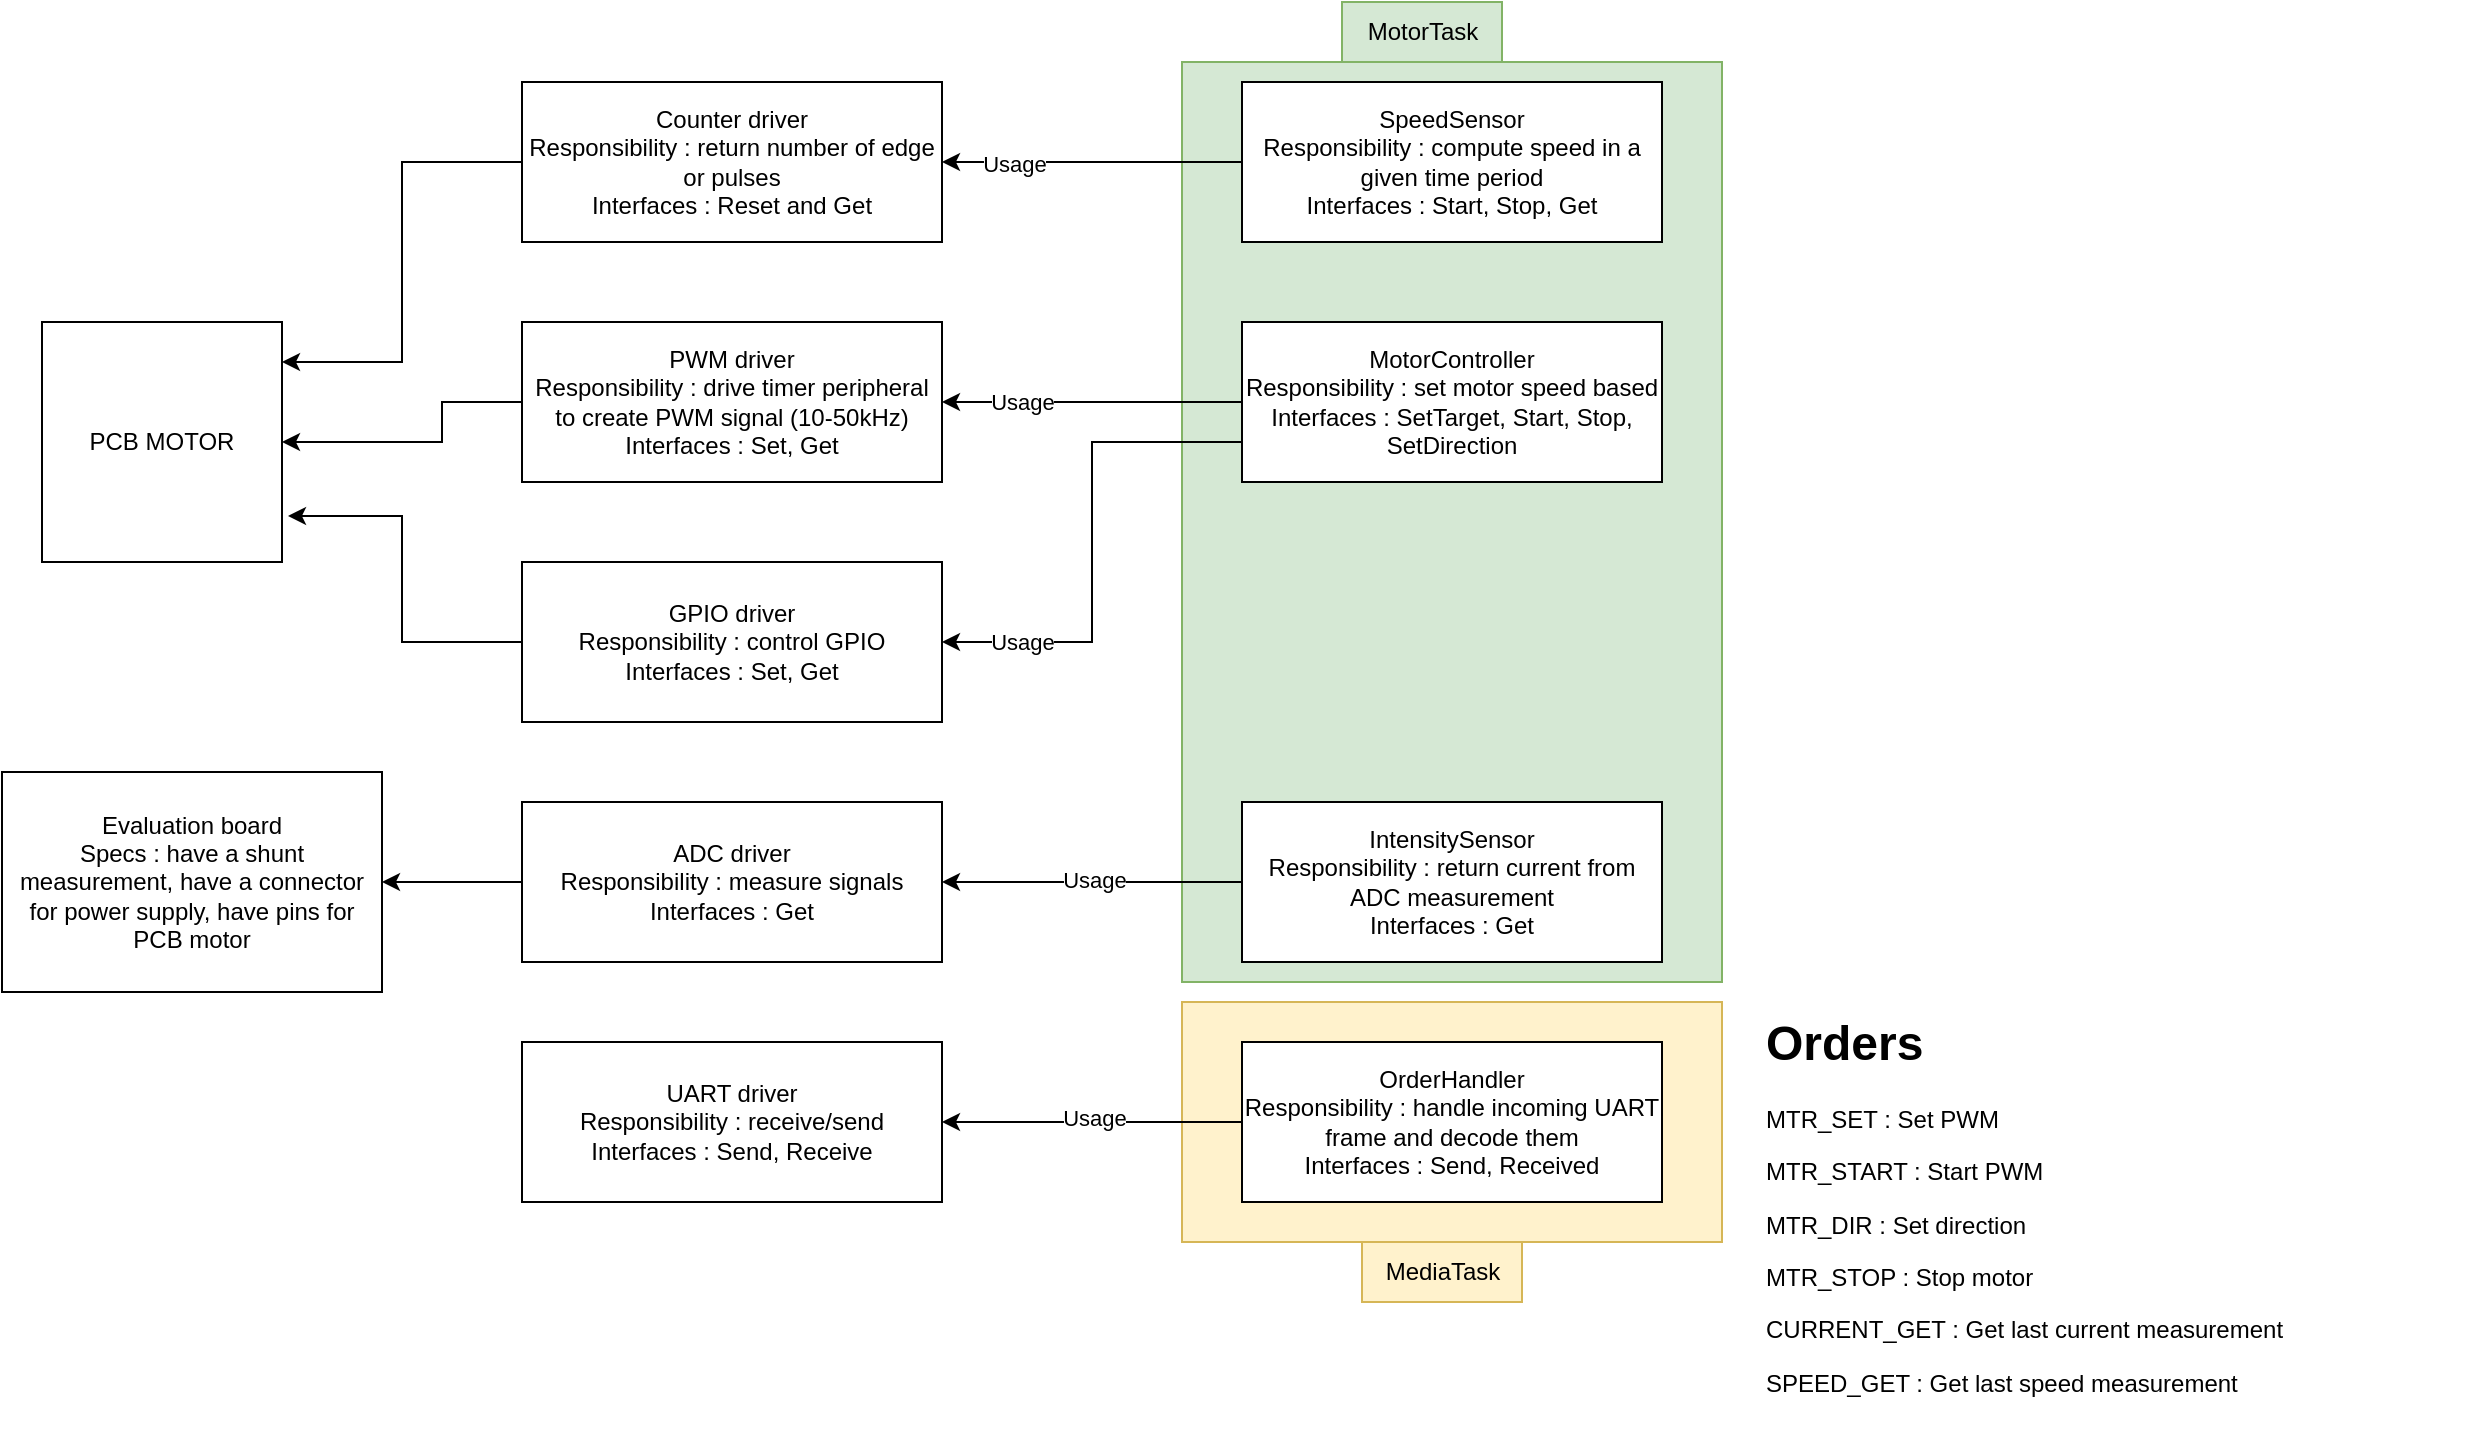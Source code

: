 <mxfile version="25.0.1">
  <diagram name="Page-1" id="ArqOE6ofjkgP0MMBviRK">
    <mxGraphModel dx="1434" dy="746" grid="1" gridSize="10" guides="1" tooltips="1" connect="1" arrows="1" fold="1" page="1" pageScale="1" pageWidth="827" pageHeight="1169" math="0" shadow="0">
      <root>
        <mxCell id="0" />
        <mxCell id="1" parent="0" />
        <mxCell id="9HFbujriLo5Ycom7uT8S-28" value="" style="rounded=0;whiteSpace=wrap;html=1;fillColor=#fff2cc;strokeColor=#d6b656;" vertex="1" parent="1">
          <mxGeometry x="610" y="660" width="270" height="120" as="geometry" />
        </mxCell>
        <mxCell id="9HFbujriLo5Ycom7uT8S-27" value="" style="rounded=0;whiteSpace=wrap;html=1;fillColor=#d5e8d4;strokeColor=#82b366;" vertex="1" parent="1">
          <mxGeometry x="610" y="190" width="270" height="460" as="geometry" />
        </mxCell>
        <mxCell id="9HFbujriLo5Ycom7uT8S-1" value="PCB MOTOR" style="whiteSpace=wrap;html=1;aspect=fixed;" vertex="1" parent="1">
          <mxGeometry x="40" y="320" width="120" height="120" as="geometry" />
        </mxCell>
        <mxCell id="9HFbujriLo5Ycom7uT8S-11" style="edgeStyle=orthogonalEdgeStyle;rounded=0;orthogonalLoop=1;jettySize=auto;html=1;exitX=0;exitY=0.5;exitDx=0;exitDy=0;entryX=1;entryY=0.5;entryDx=0;entryDy=0;" edge="1" parent="1" source="9HFbujriLo5Ycom7uT8S-2" target="9HFbujriLo5Ycom7uT8S-3">
          <mxGeometry relative="1" as="geometry" />
        </mxCell>
        <mxCell id="9HFbujriLo5Ycom7uT8S-16" value="Usage" style="edgeLabel;html=1;align=center;verticalAlign=middle;resizable=0;points=[];" vertex="1" connectable="0" parent="9HFbujriLo5Ycom7uT8S-11">
          <mxGeometry x="0.52" y="1" relative="1" as="geometry">
            <mxPoint as="offset" />
          </mxGeometry>
        </mxCell>
        <mxCell id="9HFbujriLo5Ycom7uT8S-2" value="SpeedSensor&lt;br&gt;Responsibility : compute speed in a given time period&lt;div&gt;Interfaces : Start, Stop, Get&lt;/div&gt;" style="rounded=0;whiteSpace=wrap;html=1;" vertex="1" parent="1">
          <mxGeometry x="640" y="200" width="210" height="80" as="geometry" />
        </mxCell>
        <mxCell id="9HFbujriLo5Ycom7uT8S-18" style="edgeStyle=orthogonalEdgeStyle;rounded=0;orthogonalLoop=1;jettySize=auto;html=1;exitX=0;exitY=0.5;exitDx=0;exitDy=0;" edge="1" parent="1" source="9HFbujriLo5Ycom7uT8S-3">
          <mxGeometry relative="1" as="geometry">
            <mxPoint x="160" y="340" as="targetPoint" />
            <Array as="points">
              <mxPoint x="220" y="240" />
              <mxPoint x="220" y="340" />
              <mxPoint x="160" y="340" />
            </Array>
          </mxGeometry>
        </mxCell>
        <mxCell id="9HFbujriLo5Ycom7uT8S-3" value="Counter driver&lt;br&gt;Responsibility : return number of edge or pulses&lt;div&gt;Interfaces : Reset and Get&lt;/div&gt;" style="rounded=0;whiteSpace=wrap;html=1;" vertex="1" parent="1">
          <mxGeometry x="280" y="200" width="210" height="80" as="geometry" />
        </mxCell>
        <mxCell id="9HFbujriLo5Ycom7uT8S-4" value="PWM driver&lt;br&gt;Responsibility : drive timer peripheral to create PWM signal (10-50kHz)&lt;div&gt;Interfaces : Set, Get&lt;/div&gt;" style="rounded=0;whiteSpace=wrap;html=1;" vertex="1" parent="1">
          <mxGeometry x="280" y="320" width="210" height="80" as="geometry" />
        </mxCell>
        <mxCell id="9HFbujriLo5Ycom7uT8S-9" style="edgeStyle=orthogonalEdgeStyle;rounded=0;orthogonalLoop=1;jettySize=auto;html=1;exitX=0;exitY=0.5;exitDx=0;exitDy=0;entryX=1;entryY=0.5;entryDx=0;entryDy=0;" edge="1" parent="1" source="9HFbujriLo5Ycom7uT8S-5" target="9HFbujriLo5Ycom7uT8S-4">
          <mxGeometry relative="1" as="geometry" />
        </mxCell>
        <mxCell id="9HFbujriLo5Ycom7uT8S-15" value="Usage" style="edgeLabel;html=1;align=center;verticalAlign=middle;resizable=0;points=[];" vertex="1" connectable="0" parent="9HFbujriLo5Ycom7uT8S-9">
          <mxGeometry x="0.64" y="-4" relative="1" as="geometry">
            <mxPoint x="13" y="4" as="offset" />
          </mxGeometry>
        </mxCell>
        <mxCell id="9HFbujriLo5Ycom7uT8S-10" style="edgeStyle=orthogonalEdgeStyle;rounded=0;orthogonalLoop=1;jettySize=auto;html=1;exitX=0;exitY=0.75;exitDx=0;exitDy=0;entryX=1;entryY=0.5;entryDx=0;entryDy=0;" edge="1" parent="1" source="9HFbujriLo5Ycom7uT8S-5" target="9HFbujriLo5Ycom7uT8S-7">
          <mxGeometry relative="1" as="geometry" />
        </mxCell>
        <mxCell id="9HFbujriLo5Ycom7uT8S-14" value="Usage" style="edgeLabel;html=1;align=center;verticalAlign=middle;resizable=0;points=[];" vertex="1" connectable="0" parent="9HFbujriLo5Ycom7uT8S-10">
          <mxGeometry x="0.528" y="-2" relative="1" as="geometry">
            <mxPoint x="-19" y="2" as="offset" />
          </mxGeometry>
        </mxCell>
        <mxCell id="9HFbujriLo5Ycom7uT8S-5" value="MotorController&lt;div&gt;Responsibility : set motor speed based&lt;/div&gt;&lt;div&gt;Interfaces : SetTarget, Start, Stop, SetDirection&lt;/div&gt;" style="rounded=0;whiteSpace=wrap;html=1;" vertex="1" parent="1">
          <mxGeometry x="640" y="320" width="210" height="80" as="geometry" />
        </mxCell>
        <mxCell id="9HFbujriLo5Ycom7uT8S-21" style="edgeStyle=orthogonalEdgeStyle;rounded=0;orthogonalLoop=1;jettySize=auto;html=1;" edge="1" parent="1" source="9HFbujriLo5Ycom7uT8S-6">
          <mxGeometry relative="1" as="geometry">
            <mxPoint x="210" y="600" as="targetPoint" />
          </mxGeometry>
        </mxCell>
        <mxCell id="9HFbujriLo5Ycom7uT8S-6" value="ADC driver&lt;br&gt;Responsibility : measure signals&lt;div&gt;Interfaces : Get&lt;/div&gt;" style="rounded=0;whiteSpace=wrap;html=1;" vertex="1" parent="1">
          <mxGeometry x="280" y="560" width="210" height="80" as="geometry" />
        </mxCell>
        <mxCell id="9HFbujriLo5Ycom7uT8S-7" value="GPIO driver&lt;br&gt;Responsibility : control GPIO&lt;div&gt;Interfaces : Set, Get&lt;/div&gt;" style="rounded=0;whiteSpace=wrap;html=1;" vertex="1" parent="1">
          <mxGeometry x="280" y="440" width="210" height="80" as="geometry" />
        </mxCell>
        <mxCell id="9HFbujriLo5Ycom7uT8S-12" style="edgeStyle=orthogonalEdgeStyle;rounded=0;orthogonalLoop=1;jettySize=auto;html=1;exitX=0;exitY=0.5;exitDx=0;exitDy=0;entryX=1;entryY=0.5;entryDx=0;entryDy=0;" edge="1" parent="1" source="9HFbujriLo5Ycom7uT8S-8" target="9HFbujriLo5Ycom7uT8S-6">
          <mxGeometry relative="1" as="geometry" />
        </mxCell>
        <mxCell id="9HFbujriLo5Ycom7uT8S-13" value="Usage" style="edgeLabel;html=1;align=center;verticalAlign=middle;resizable=0;points=[];" vertex="1" connectable="0" parent="9HFbujriLo5Ycom7uT8S-12">
          <mxGeometry x="-0.013" y="-1" relative="1" as="geometry">
            <mxPoint as="offset" />
          </mxGeometry>
        </mxCell>
        <mxCell id="9HFbujriLo5Ycom7uT8S-8" value="IntensitySensor&lt;br&gt;Responsibility : return current from ADC measurement&lt;div&gt;Interfaces : Get&lt;/div&gt;" style="rounded=0;whiteSpace=wrap;html=1;" vertex="1" parent="1">
          <mxGeometry x="640" y="560" width="210" height="80" as="geometry" />
        </mxCell>
        <mxCell id="9HFbujriLo5Ycom7uT8S-17" value="UART driver&lt;br&gt;Responsibility : receive/send&lt;div&gt;Interfaces : Send, Receive&lt;/div&gt;" style="rounded=0;whiteSpace=wrap;html=1;" vertex="1" parent="1">
          <mxGeometry x="280" y="680" width="210" height="80" as="geometry" />
        </mxCell>
        <mxCell id="9HFbujriLo5Ycom7uT8S-19" style="edgeStyle=orthogonalEdgeStyle;rounded=0;orthogonalLoop=1;jettySize=auto;html=1;exitX=0;exitY=0.5;exitDx=0;exitDy=0;entryX=1;entryY=0.5;entryDx=0;entryDy=0;" edge="1" parent="1" source="9HFbujriLo5Ycom7uT8S-4" target="9HFbujriLo5Ycom7uT8S-1">
          <mxGeometry relative="1" as="geometry">
            <Array as="points">
              <mxPoint x="240" y="360" />
              <mxPoint x="240" y="380" />
            </Array>
          </mxGeometry>
        </mxCell>
        <mxCell id="9HFbujriLo5Ycom7uT8S-20" style="edgeStyle=orthogonalEdgeStyle;rounded=0;orthogonalLoop=1;jettySize=auto;html=1;exitX=0;exitY=0.5;exitDx=0;exitDy=0;entryX=1.025;entryY=0.808;entryDx=0;entryDy=0;entryPerimeter=0;" edge="1" parent="1" source="9HFbujriLo5Ycom7uT8S-7" target="9HFbujriLo5Ycom7uT8S-1">
          <mxGeometry relative="1" as="geometry" />
        </mxCell>
        <mxCell id="9HFbujriLo5Ycom7uT8S-22" value="Evaluation board&lt;div&gt;Specs : have a shunt measurement, have a connector for power supply, have pins for PCB motor&lt;/div&gt;" style="rounded=0;whiteSpace=wrap;html=1;" vertex="1" parent="1">
          <mxGeometry x="20" y="545" width="190" height="110" as="geometry" />
        </mxCell>
        <mxCell id="9HFbujriLo5Ycom7uT8S-25" style="edgeStyle=orthogonalEdgeStyle;rounded=0;orthogonalLoop=1;jettySize=auto;html=1;entryX=1;entryY=0.5;entryDx=0;entryDy=0;" edge="1" parent="1" source="9HFbujriLo5Ycom7uT8S-23" target="9HFbujriLo5Ycom7uT8S-17">
          <mxGeometry relative="1" as="geometry" />
        </mxCell>
        <mxCell id="9HFbujriLo5Ycom7uT8S-26" value="Usage" style="edgeLabel;html=1;align=center;verticalAlign=middle;resizable=0;points=[];" vertex="1" connectable="0" parent="9HFbujriLo5Ycom7uT8S-25">
          <mxGeometry x="-0.013" y="-2" relative="1" as="geometry">
            <mxPoint as="offset" />
          </mxGeometry>
        </mxCell>
        <mxCell id="9HFbujriLo5Ycom7uT8S-23" value="OrderHandler&lt;br&gt;Responsibility : handle incoming UART frame and decode them&lt;div&gt;Interfaces : Send, Received&lt;/div&gt;" style="rounded=0;whiteSpace=wrap;html=1;" vertex="1" parent="1">
          <mxGeometry x="640" y="680" width="210" height="80" as="geometry" />
        </mxCell>
        <mxCell id="9HFbujriLo5Ycom7uT8S-29" value="MotorTask" style="text;html=1;align=center;verticalAlign=middle;resizable=0;points=[];autosize=1;strokeColor=#82b366;fillColor=#d5e8d4;" vertex="1" parent="1">
          <mxGeometry x="690" y="160" width="80" height="30" as="geometry" />
        </mxCell>
        <mxCell id="9HFbujriLo5Ycom7uT8S-30" value="MediaTask" style="text;html=1;align=center;verticalAlign=middle;resizable=0;points=[];autosize=1;strokeColor=#d6b656;fillColor=#fff2cc;" vertex="1" parent="1">
          <mxGeometry x="700" y="780" width="80" height="30" as="geometry" />
        </mxCell>
        <mxCell id="9HFbujriLo5Ycom7uT8S-31" value="&lt;h1 style=&quot;margin-top: 0px;&quot;&gt;Orders&lt;/h1&gt;&lt;p&gt;MTR_SET : Set PWM&lt;/p&gt;&lt;p&gt;MTR_START : Start PWM&lt;/p&gt;&lt;p&gt;MTR_DIR : Set direction&lt;/p&gt;&lt;p&gt;MTR_STOP : Stop motor&lt;/p&gt;&lt;p&gt;CURRENT_GET : Get last current measurement&lt;/p&gt;&lt;p&gt;SPEED_GET : Get last speed measurement&lt;/p&gt;&lt;p&gt;&lt;br&gt;&lt;/p&gt;" style="text;html=1;whiteSpace=wrap;overflow=hidden;rounded=0;" vertex="1" parent="1">
          <mxGeometry x="900" y="660" width="360" height="210" as="geometry" />
        </mxCell>
      </root>
    </mxGraphModel>
  </diagram>
</mxfile>
